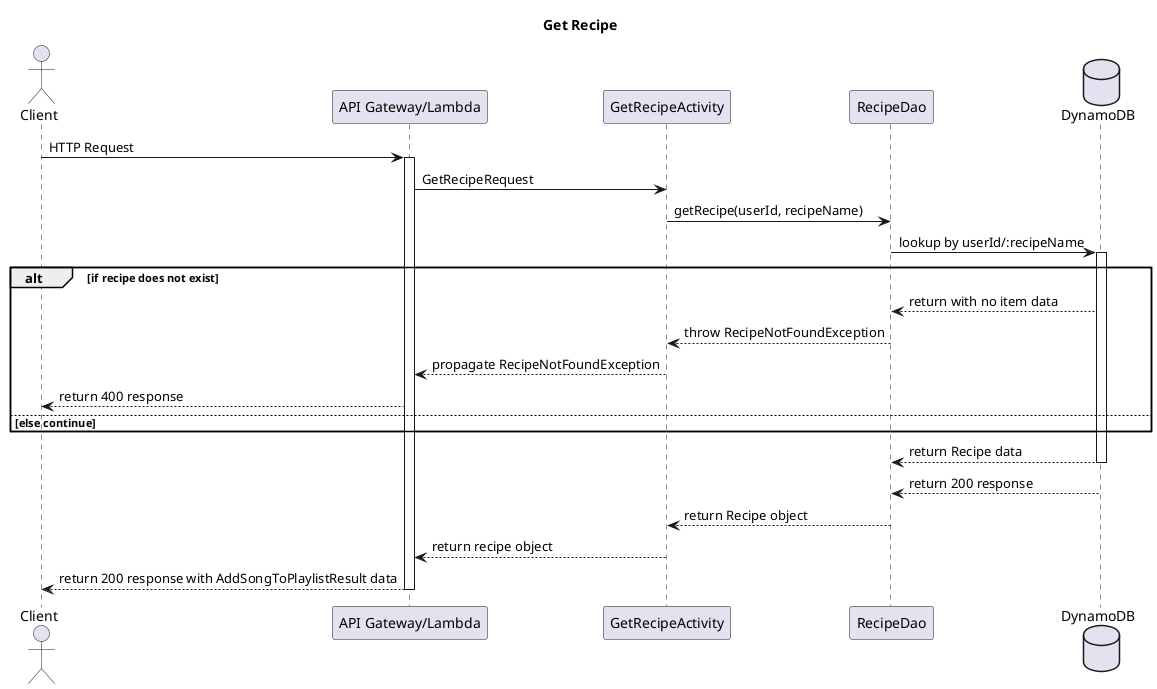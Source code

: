 @startuml

actor "Client" as client
participant "API Gateway/Lambda" as apiGateway
participant "GetRecipeActivity" as getRecipeActivity
participant "RecipeDao" as recipeDao

database "DynamoDB" as dynamoDB

title Get Recipe

client -> apiGateway : HTTP Request
activate apiGateway

apiGateway -> getRecipeActivity : GetRecipeRequest

getRecipeActivity -> recipeDao : getRecipe(userId, recipeName)

recipeDao -> dynamoDB : lookup by userId/:recipeName
activate dynamoDB

alt if recipe does not exist
dynamoDB --> recipeDao : return with no item data
recipeDao --> getRecipeActivity: throw RecipeNotFoundException
getRecipeActivity --> apiGateway: propagate RecipeNotFoundException
apiGateway --> client: return 400 response
else else continue
end

dynamoDB --> recipeDao: return Recipe data
deactivate dynamoDB

dynamoDB --> recipeDao : return 200 response
deactivate dynamoDB

recipeDao --> getRecipeActivity : return Recipe object
deactivate recipeDao

getRecipeActivity --> apiGateway : return recipe object

apiGateway --> client : return 200 response with AddSongToPlaylistResult data
deactivate apiGateway

@enduml